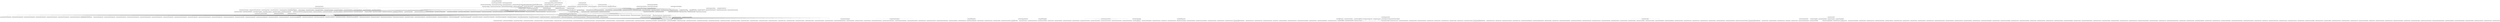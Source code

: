 digraph classDiagram{
graph [splines=ortho, rankdir=BT]

"org.opengrok.indexer.history.CVSHistoryParser"[shape = box];
"org.opengrok.indexer.logger.PackageBasedLoggerFactoryBridge"[shape = box];
"org.opengrok.indexer.web.QueryParameters"[shape = box];
"org.opengrok.indexer.analysis.NonSymbolMatchedListener"[shape = box];
"org.opengrok.indexer.util.CloseableReentrantReadWriteLock"[shape = box];
"org.opengrok.indexer.configuration.StatsdConfig"[shape = box];
"org.opengrok.indexer.util.RegexUtils"[shape = box];
"org.opengrok.indexer.logger.formatter.LogFormatter"[shape = box];
"org.opengrok.indexer.analysis.ruby.RubyLexer"[shape = box];
"org.opengrok.indexer.analysis.JFlexSymbolMatcher"[shape = box];
"org.opengrok.indexer.analysis.tcl.Consts"[shape = box];
"org.opengrok.indexer.history.ClearCaseRepository"[shape = box];
"org.opengrok.indexer.history.SubversionHistoryParser"[shape = box];
"org.opengrok.indexer.analysis.json.JsonAnalyzer"[shape = box];
"org.opengrok.indexer.analysis.python.PythonUtils"[shape = box];
"org.opengrok.indexer.configuration.ThreadpoolSearcherFactory"[shape = box];
"org.opengrok.indexer.analysis.archive.ZipAnalyzer"[shape = box];
"org.opengrok.indexer.search.TermEscaperBase"[shape = box];
"org.opengrok.indexer.web.messages.JSONable"[shape = box];
"org.opengrok.indexer.analysis.haskell.HaskellAnalyzer"[shape = box];
"org.opengrok.indexer.analysis.ruby.RubyAnalyzer"[shape = box];
"org.opengrok.indexer.analysis.document.MandocAnalyzerFactory"[shape = box];
"org.opengrok.indexer.analysis.Resettable"[shape = box];
"org.opengrok.indexer.index.Indexer"[shape = box];
"org.opengrok.indexer.configuration.Filter"[shape = box];
"org.opengrok.indexer.history.RazorRepository"[shape = box];
"org.opengrok.indexer.history.BitKeeperRepository"[shape = box];
"org.opengrok.indexer.analysis.AbstractAnalyzer"[shape = box];
"org.opengrok.indexer.analysis.archive.TarAnalyzerFactory"[shape = box];
"org.opengrok.indexer.configuration.Groups"[shape = box];
"org.opengrok.indexer.history.SSCMRepository"[shape = box];
"org.opengrok.indexer.history.HistoryGuru"[shape = box];
"org.opengrok.indexer.configuration.LuceneLockName"[shape = box];
"org.opengrok.indexer.analysis.LinkageMatchedEvent"[shape = box];
"org.opengrok.indexer.history.Repository"[shape = box];
"org.opengrok.indexer.analysis.r.RAnalyzerFactory"[shape = box];
"org.opengrok.indexer.util.PathUtils"[shape = box];
"org.opengrok.indexer.analysis.kotlin.Consts"[shape = box];
"org.opengrok.indexer.history.SubversionAnnotationParser"[shape = box];
"org.opengrok.indexer.util.TandemPath"[shape = box];
"org.opengrok.indexer.analysis.document.DocumentMatcher"[shape = box];
"org.opengrok.indexer.analysis.powershell.PoshUtils"[shape = box];
"org.opengrok.indexer.analysis.fortran.FortranAnalyzerFactory"[shape = box];
"org.opengrok.indexer.analysis.python.PythonAnalyzer"[shape = box];
"org.opengrok.indexer.history.RepositoryInfo"[shape = box];
"org.opengrok.indexer.analysis.hcl.HCLAnalyzer"[shape = box];
"org.opengrok.indexer.web.EftarFile"[shape = box];
"org.opengrok.indexer.analysis.clojure.ClojureAnalyzerFactory"[shape = box];
"org.opengrok.indexer.search.DirectoryEntry"[shape = box];
"org.opengrok.indexer.analysis.fortran.FortranUtils"[shape = box];
"org.opengrok.indexer.analysis.TextMatchedEvent"[shape = box];
"org.opengrok.indexer.analysis.erlang.ErlangAnalyzer"[shape = box];
"org.opengrok.indexer.history.BoundaryChangesets"[shape = box];
"org.opengrok.indexer.util.IOUtils"[shape = box];
"org.opengrok.indexer.analysis.sql.JointSQLLexer"[shape = box];
"org.opengrok.indexer.analysis.JFlexXref"[shape = box];
"org.opengrok.indexer.util.FileExtraZipper"[shape = box];
"org.opengrok.indexer.history.RepositoriesHelp"[shape = box];
"org.opengrok.indexer.analysis.archive.TarAnalyzer"[shape = box];
"org.opengrok.indexer.analysis.terraform.TerraformLexer"[shape = box];
"org.opengrok.indexer.logger.LoggerUtil"[shape = box];
"org.opengrok.indexer.search.context.PhraseMatcher"[shape = box];
"org.opengrok.indexer.analysis.c.CAnalyzerFactory"[shape = box];
"org.opengrok.indexer.history.AccuRevHistoryParser"[shape = box];
"org.opengrok.indexer.analysis.scala.ScalaAnalyzerFactory"[shape = box];
"org.opengrok.indexer.configuration.Group"[shape = box];
"org.opengrok.indexer.search.context.ContextArgs"[shape = box];
"org.opengrok.indexer.util.ForbiddenSymlinkException"[shape = box];
"org.opengrok.indexer.analysis.archive.GZIPAnalyzerFactory"[shape = box];
"org.opengrok.indexer.analysis.erlang.Consts"[shape = box];
"org.opengrok.indexer.configuration.IgnoredFiles"[shape = box];
"org.opengrok.indexer.analysis.sql.PLSQLAnalyzer"[shape = box];
"org.opengrok.indexer.authorization.AuthorizationStack"[shape = box];
"org.opengrok.indexer.authorization.AuthorizationFramework"[shape = box];
"org.opengrok.indexer.web.Util"[shape = box];
"org.opengrok.indexer.analysis.sql.JointSQLSymbolTokenizer"[shape = box];
"org.opengrok.indexer.analysis.eiffel.EiffelAnalyzerFactory"[shape = box];
"org.opengrok.indexer.analysis.plain.PlainAnalyzerFactory"[shape = box];
"org.opengrok.indexer.analysis.r.RAnalyzer"[shape = box];
"org.opengrok.indexer.search.context.LineMatcher"[shape = box];
"org.opengrok.indexer.analysis.NumLinesLOC"[shape = box];
"org.opengrok.indexer.analysis.archive.ZipAnalyzerFactory"[shape = box];
"org.opengrok.indexer.analysis.JFlexJointLexer"[shape = box];
"org.opengrok.indexer.analysis.ScanningSymbolMatcher"[shape = box];
"org.opengrok.indexer.search.context.PrefixMatcher"[shape = box];
"org.opengrok.indexer.analysis.ScopeChangedEvent"[shape = box];
"org.opengrok.indexer.index.IndexerException"[shape = box];
"org.opengrok.indexer.analysis.rust.RustAnalyzerFactory"[shape = box];
"org.opengrok.indexer.analysis.verilog.VerilogAnalyzerFactory"[shape = box];
"org.opengrok.indexer.search.context.StrictLineBreakIterator"[shape = box];
"org.opengrok.indexer.history.History"[shape = box];
"org.opengrok.indexer.history.Annotation"[shape = box];
"org.opengrok.indexer.analysis.scala.ScalaUtils"[shape = box];
"org.opengrok.indexer.history.BazaarTagParser"[shape = box];
"org.opengrok.indexer.authorization.AuthorizationEntity"[shape = box];
"org.opengrok.indexer.analysis.JFlexTokenizer"[shape = box];
"org.opengrok.indexer.authorization.AuthControlFlag"[shape = box];
"org.opengrok.indexer.index.IndexerUtil"[shape = box];
"org.opengrok.indexer.history.SSCMHistoryParser"[shape = box];
"org.opengrok.indexer.analysis.scala.Consts"[shape = box];
"org.opengrok.indexer.analysis.WriteXrefArgs"[shape = box];
"org.opengrok.indexer.configuration.Configuration"[shape = box];
"org.opengrok.indexer.analysis.plain.AbstractSourceCodeAnalyzer"[shape = box];
"org.opengrok.indexer.configuration.CommandTimeoutType"[shape = box];
"org.opengrok.indexer.analysis.clojure.Consts"[shape = box];
"org.opengrok.indexer.analysis.asm.Consts"[shape = box];
"org.opengrok.indexer.history.HistoryClassLoader"[shape = box];
"org.opengrok.indexer.analysis.uue.UuencodeAnalyzerFactory"[shape = box];
"org.opengrok.indexer.Metrics"[shape = box];
"org.opengrok.indexer.util.TandemFilename"[shape = box];
"org.opengrok.indexer.util.RainbowColorGenerator"[shape = box];
"org.opengrok.indexer.history.HistoryEntry"[shape = box];
"org.opengrok.indexer.analysis.vb.VBAnalyzerFactory"[shape = box];
"org.opengrok.indexer.analysis.document.MandocException"[shape = box];
"org.opengrok.indexer.framework.PluginClassLoader"[shape = box];
"org.opengrok.indexer.index.PendingFileCompleter"[shape = box];
"org.opengrok.indexer.analysis.ada.Consts"[shape = box];
"org.opengrok.indexer.analysis.FileAnalyzerFactory"[shape = box];
"org.opengrok.indexer.analysis.sql.PLSQLAnalyzerFactory"[shape = box];
"org.opengrok.indexer.analysis.PathlikeMatchedEvent"[shape = box];
"org.opengrok.indexer.util.LazilyInstantiate"[shape = box];
"org.opengrok.indexer.analysis.typescript.Consts"[shape = box];
"org.opengrok.indexer.authorization.AuthorizationPlugin"[shape = box];
"org.opengrok.indexer.util.BufferSink"[shape = box];
"org.opengrok.indexer.analysis.document.MandocAnalyzer"[shape = box];
"org.opengrok.indexer.analysis.fortran.FortranAnalyzer"[shape = box];
"org.opengrok.indexer.history.RepositoryFactory"[shape = box];
"org.opengrok.indexer.analysis.golang.GolangAnalyzer"[shape = box];
"org.opengrok.indexer.analysis.FileAnalyzer"[shape = box];
"org.opengrok.indexer.search.SettingsHelper"[shape = box];
"org.opengrok.indexer.index.NumLinesLOCAggregator"[shape = box];
"org.opengrok.indexer.configuration.IgnoredNames"[shape = box];
"org.opengrok.indexer.web.messages.MessagesUtils"[shape = box];
"org.opengrok.indexer.analysis.swift.Consts"[shape = box];
"org.opengrok.indexer.history.DirectoryHistoryReader"[shape = box];
"org.opengrok.indexer.index.IndexAnalysisSettings"[shape = box];
"org.opengrok.indexer.analysis.sql.SQLUtils"[shape = box];
"org.opengrok.indexer.history.RCSHistoryParser"[shape = box];
"org.opengrok.indexer.util.ColorUtil"[shape = box];
"org.opengrok.indexer.configuration.SuggesterConfig"[shape = box];
"org.opengrok.indexer.analysis.Definitions"[shape = box];
"org.opengrok.indexer.analysis.java.JavaAnalyzerFactory"[shape = box];
"org.opengrok.indexer.analysis.verilog.VerilogLexer"[shape = box];
"org.opengrok.indexer.analysis.typescript.TypeScriptAnalyzer"[shape = box];
"org.opengrok.indexer.util.Progress"[shape = box];
"org.opengrok.indexer.index.IndexDatabase"[shape = box];
"org.opengrok.indexer.analysis.pascal.PascalAnalyzer"[shape = box];
"org.opengrok.indexer.analysis.sh.Consts"[shape = box];
"org.opengrok.indexer.configuration.Nameable"[shape = box];
"org.opengrok.indexer.web.Suggestion"[shape = box];
"org.opengrok.indexer.util.Version"[shape = box];
"org.opengrok.indexer.analysis.sql.PLSQLConsts"[shape = box];
"org.opengrok.indexer.analysis.perl.PerlAnalyzerFactory"[shape = box];
"org.opengrok.indexer.history.SCCSHistoryParser"[shape = box];
"org.opengrok.indexer.logger.formatter.FileLogFormatter"[shape = box];
"org.opengrok.indexer.analysis.lua.LuaAnalyzerFactory"[shape = box];
"org.opengrok.indexer.analysis.haskell.HaskellAnalyzerFactory"[shape = box];
"org.opengrok.indexer.history.AccuRevRepository"[shape = box];
"org.opengrok.indexer.analysis.PendingTokenOffsetsComparator"[shape = box];
"org.opengrok.indexer.analysis.scala.ScalaAnalyzer"[shape = box];
"org.opengrok.indexer.history.RepoRepository"[shape = box];
"org.opengrok.indexer.analysis.ada.AdaAnalyzer"[shape = box];
"org.opengrok.indexer.analysis.verilog.Consts"[shape = box];
"org.opengrok.indexer.search.Hit"[shape = box];
"org.opengrok.indexer.analysis.javascript.JavaScriptAnalyzerFactory"[shape = box];
"org.opengrok.indexer.analysis.SourceCodeSeenEvent"[shape = box];
"org.opengrok.indexer.analysis.rust.Consts"[shape = box];
"org.opengrok.indexer.analysis.asm.AsmAnalyzer"[shape = box];
"org.opengrok.indexer.analysis.plain.DefinitionsTokenStream"[shape = box];
"org.opengrok.indexer.index.IndexAnalysisSettingsUpgrader"[shape = box];
"org.opengrok.indexer.util.LineBreaker"[shape = box];
"org.opengrok.indexer.util.UriUtils"[shape = box];
"org.opengrok.indexer.configuration.CanonicalRootValidator"[shape = box];
"org.opengrok.indexer.index.IndexerParallelizer"[shape = box];
"org.opengrok.indexer.history.BazaarHistoryParser"[shape = box];
"org.opengrok.indexer.analysis.AccumulatedNumLinesLOC"[shape = box];
"org.opengrok.indexer.history.SubversionRepository"[shape = box];
"org.opengrok.indexer.analysis.AnalyzerGuruHelp"[shape = box];
"org.opengrok.indexer.analysis.javascript.Consts"[shape = box];
"org.opengrok.indexer.index.PendingSymlinkage"[shape = box];
"org.opengrok.indexer.analysis.typescript.TypeScriptLexer"[shape = box];
"org.opengrok.indexer.analysis.executables.JavaClassAnalyzerFactory"[shape = box];
"org.opengrok.indexer.search.context.HistoryContext"[shape = box];
"org.opengrok.indexer.analysis.haskell.Consts"[shape = box];
"org.opengrok.indexer.analysis.csharp.CSharpAnalyzer"[shape = box];
"org.opengrok.indexer.search.Summarizer"[shape = box];
"org.opengrok.indexer.index.IndexCheck"[shape = box];
"org.opengrok.indexer.history.GitTagEntry"[shape = box];
"org.opengrok.indexer.history.AccuRevAnnotationParser"[shape = box];
"org.opengrok.indexer.index.PendingFileRenaming"[shape = box];
"org.opengrok.indexer.analysis.IteratorReader"[shape = box];
"org.opengrok.indexer.analysis.powershell.PowershellAnalyzer"[shape = box];
"org.opengrok.indexer.analysis.lua.LuaUtils"[shape = box];
"org.opengrok.indexer.analysis.c.Consts"[shape = box];
"org.opengrok.indexer.analysis.perl.Consts"[shape = box];
"org.opengrok.indexer.analysis.sql.SQLAnalyzer"[shape = box];
"org.opengrok.indexer.analysis.csharp.CSharpAnalyzerFactory"[shape = box];
"org.opengrok.indexer.analysis.php.PhpAnalyzer"[shape = box];
"org.opengrok.indexer.analysis.archive.BZip2AnalyzerFactory"[shape = box];
"org.opengrok.indexer.web.HtmlConsts"[shape = box];
"org.opengrok.indexer.analysis.hcl.HCLLexer"[shape = box];
"org.opengrok.indexer.configuration.PatternUtil"[shape = box];
"org.opengrok.indexer.analysis.OGKTextVecField"[shape = box];
"org.opengrok.indexer.web.SearchHelper"[shape = box];
"org.opengrok.indexer.configuration.IncludeFiles"[shape = box];
"org.opengrok.indexer.web.api.constraints.PositiveDurationValidator"[shape = box];
"org.opengrok.indexer.index.IndexAnalysisSettings3"[shape = box];
"org.opengrok.indexer.analysis.json.JsonAnalyzerFactory"[shape = box];
"org.opengrok.indexer.search.context.WildCardMatcher"[shape = box];
"org.opengrok.indexer.analysis.archive.BZip2Analyzer"[shape = box];
"org.opengrok.indexer.util.Executor"[shape = box];
"org.opengrok.indexer.history.BazaarTagEntry"[shape = box];
"org.opengrok.indexer.search.context.PhraseHighlightComparator"[shape = box];
"org.opengrok.indexer.analysis.uue.UuencodeAnalyzer"[shape = box];
"org.opengrok.indexer.history.BitKeeperHistoryParser"[shape = box];
"org.opengrok.indexer.util.CtagsUtil"[shape = box];
"org.opengrok.indexer.history.RepositoryLookupCached"[shape = box];
"org.opengrok.indexer.util.ReaderWrapper"[shape = box];
"org.opengrok.indexer.analysis.swift.SwiftAnalyzerFactory"[shape = box];
"org.opengrok.indexer.analysis.AnalyzerGuru"[shape = box];
"org.opengrok.indexer.analysis.eiffel.EiffelAnalyzer"[shape = box];
"org.opengrok.indexer.analysis.lua.Consts"[shape = box];
"org.opengrok.indexer.analysis.lua.LuaAnalyzer"[shape = box];
"org.opengrok.indexer.configuration.WatchDogService"[shape = box];
"org.opengrok.indexer.Info"[shape = box];
"org.opengrok.indexer.util.Statistics"[shape = box];
"org.opengrok.indexer.index.DefaultIndexChangedListener"[shape = box];
"org.opengrok.indexer.analysis.python.PythonAnalyzerFactory"[shape = box];
"org.opengrok.indexer.util.BlockingObjectPool"[shape = box];
"org.opengrok.indexer.util.NumberUtil"[shape = box];
"org.opengrok.indexer.web.messages.Message"[shape = box];
"org.opengrok.indexer.analysis.clojure.ClojureAnalyzer"[shape = box];
"org.opengrok.indexer.web.Prefix"[shape = box];
"org.opengrok.indexer.analysis.hcl.HCLAnalyzerFactory"[shape = box];
"org.opengrok.indexer.util.ObjectPool"[shape = box];
"org.opengrok.indexer.analysis.executables.JFieldBuilder"[shape = box];
"org.opengrok.indexer.util.SplitterUtil"[shape = box];
"org.opengrok.indexer.history.MercurialTagEntry"[shape = box];
"org.opengrok.indexer.analysis.executables.JarAnalyzerFactory"[shape = box];
"org.opengrok.indexer.analysis.Scopes"[shape = box];
"org.opengrok.indexer.framework.PluginFramework"[shape = box];
"org.opengrok.indexer.configuration.RuntimeEnvironment"[shape = box];
"org.opengrok.indexer.analysis.lisp.Consts"[shape = box];
"org.opengrok.indexer.index.NumLinesLOCAccessor"[shape = box];
"org.opengrok.indexer.index.IndexChangedListener"[shape = box];
"org.opengrok.indexer.web.PathDescription"[shape = box];
"org.opengrok.indexer.history.BitKeeperTagParser"[shape = box];
"org.opengrok.indexer.analysis.TextAnalyzer"[shape = box];
"org.opengrok.indexer.analysis.rust.RustUtils"[shape = box];
"org.opengrok.indexer.util.NullWriter"[shape = box];
"org.opengrok.indexer.analysis.terraform.TerraformAnalyzer"[shape = box];
"org.opengrok.indexer.history.RCSget"[shape = box];
"org.opengrok.indexer.analysis.eiffel.Consts"[shape = box];
"org.opengrok.indexer.analysis.hcl.Consts"[shape = box];
"org.opengrok.indexer.configuration.SuperIndexSearcher"[shape = box];
"org.opengrok.indexer.analysis.JFlexStackingLexer"[shape = box];
"org.opengrok.indexer.index.IndexedSymlink"[shape = box];
"org.opengrok.indexer.index.NumLinesLOCUtil"[shape = box];
"org.opengrok.indexer.analysis.php.PhpAnalyzerFactory"[shape = box];
"org.opengrok.indexer.history.TagEntry"[shape = box];
"org.opengrok.indexer.analysis.JFlexXrefUtils"[shape = box];
"org.opengrok.indexer.authorization.IAuthorizationPlugin"[shape = box];
"org.opengrok.indexer.analysis.perl.PerlLexer"[shape = box];
"org.opengrok.indexer.util.ObjectValidator"[shape = box];
"org.opengrok.indexer.analysis.php.Consts"[shape = box];
"org.opengrok.indexer.analysis.DisjointSpanChangedEvent"[shape = box];
"org.opengrok.indexer.history.SCCSRepositoryAuthorParser"[shape = box];
"org.opengrok.indexer.analysis.golang.GolangAnalyzerFactory"[shape = box];
"org.opengrok.indexer.analysis.eiffel.EiffelLexer"[shape = box];
"org.opengrok.indexer.history.ClearCaseAnnotationParser"[shape = box];
"org.opengrok.indexer.analysis.javascript.JavaScriptAnalyzer"[shape = box];
"org.opengrok.indexer.analysis.lisp.LispAnalyzerFactory"[shape = box];
"org.opengrok.indexer.analysis.LangMap"[shape = box];
"org.opengrok.indexer.analysis.terraform.TerraformAnalyzerFactory"[shape = box];
"org.opengrok.indexer.analysis.data.IgnorantAnalyzerFactory"[shape = box];
"org.opengrok.indexer.analysis.XrefStyle"[shape = box];
"org.opengrok.indexer.history.BitKeeperAnnotationParser"[shape = box];
"org.opengrok.indexer.search.context.TokenSetMatcher"[shape = box];
"org.opengrok.indexer.analysis.verilog.VerilogAnalyzer"[shape = box];
"org.opengrok.indexer.logger.formatter.SimpleConsoleFormatter"[shape = box];
"org.opengrok.indexer.analysis.SymbolMatchedListener"[shape = box];
"org.opengrok.indexer.search.QueryBuilder"[shape = box];
"org.opengrok.indexer.search.context.PhraseHighlight"[shape = box];
"org.opengrok.indexer.analysis.swift.SwiftAnalyzer"[shape = box];
"org.opengrok.indexer.analysis.ruby.Consts"[shape = box];
"org.opengrok.indexer.analysis.javascript.JavaScriptLexer"[shape = box];
"org.opengrok.indexer.analysis.vb.VBAnalyzer"[shape = box];
"org.opengrok.indexer.analysis.JFlexLexer"[shape = box];
"org.opengrok.indexer.history.RepositoryWithPerPartesHistory"[shape = box];
"org.opengrok.indexer.analysis.executables.ELFAnalyzer"[shape = box];
"org.opengrok.indexer.analysis.CtagsReader"[shape = box];
"org.opengrok.indexer.analysis.SymbolMatchedEvent"[shape = box];
"org.opengrok.indexer.web.ApiUtils"[shape = box];
"org.opengrok.indexer.analysis.sql.JointSQLXref"[shape = box];
"org.opengrok.indexer.history.HistoryReader"[shape = box];
"org.opengrok.indexer.util.SourceSplitter"[shape = box];
"org.opengrok.indexer.history.PerforceAnnotationParser"[shape = box];
"org.opengrok.indexer.util.OptionParser"[shape = box];
"org.opengrok.indexer.analysis.EmphasisHint"[shape = box];
"org.opengrok.indexer.analysis.CtagsValidator"[shape = box];
"org.opengrok.indexer.analysis.Ctags"[shape = box];
"org.opengrok.indexer.analysis.sql.Consts"[shape = box];
"org.opengrok.indexer.history.RazorHistoryParser"[shape = box];
"org.opengrok.indexer.util.ObjectFactory"[shape = box];
"org.opengrok.indexer.analysis.SymbolMatchedPublisher"[shape = box];
"org.opengrok.indexer.analysis.data.ImageAnalyzerFactory"[shape = box];
"org.opengrok.indexer.analysis.tcl.TclAnalyzer"[shape = box];
"org.opengrok.indexer.analysis.pascal.PascalUtils"[shape = box];
"org.opengrok.indexer.history.BazaarRepository"[shape = box];
"org.opengrok.indexer.util.HeadHandler"[shape = box];
"org.opengrok.indexer.logger.LoggerFactory"[shape = box];
"org.opengrok.indexer.analysis.perl.PerlAnalyzer"[shape = box];
"org.opengrok.indexer.analysis.lisp.LispAnalyzer"[shape = box];
"org.opengrok.indexer.analysis.ExpandTabsReader"[shape = box];
"org.opengrok.indexer.analysis.LinkageType"[shape = box];
"org.opengrok.indexer.analysis.JFlexNonXref"[shape = box];
"org.opengrok.indexer.history.MonotoneAnnotationParser"[shape = box];
"org.opengrok.indexer.search.SearchEngine"[shape = box];
"org.opengrok.indexer.analysis.plain.XMLAnalyzerFactory"[shape = box];
"org.opengrok.indexer.analysis.JFlexStateStacker"[shape = box];
"org.opengrok.indexer.web.Laundromat"[shape = box];
"org.opengrok.indexer.index.IndexAnalysisSettingsAccessor"[shape = box];
"org.opengrok.indexer.analysis.powershell.PowershellAnalyzerFactory"[shape = box];
"org.opengrok.indexer.analysis.csharp.Consts"[shape = box];
"org.opengrok.indexer.analysis.PendingToken"[shape = box];
"org.opengrok.indexer.analysis.r.RLexer"[shape = box];
"org.opengrok.indexer.analysis.PathTokenizer"[shape = box];
"org.opengrok.indexer.analysis.python.Consts"[shape = box];
"org.opengrok.indexer.analysis.fortran.Consts"[shape = box];
"org.opengrok.indexer.analysis.c.CAnalyzer"[shape = box];
"org.opengrok.indexer.authorization.AuthorizationException"[shape = box];
"org.opengrok.indexer.analysis.c.CxxAnalyzer"[shape = box];
"org.opengrok.indexer.analysis.sql.SQLAnalyzerFactory"[shape = box];
"org.opengrok.indexer.analysis.typescript.TypeScriptAnalyzerFactory"[shape = box];
"org.opengrok.indexer.analysis.HistoryAnalyzer"[shape = box];
"org.opengrok.indexer.history.GitRepository"[shape = box];
"org.opengrok.indexer.logger.LoggerFactoryBridge"[shape = box];
"org.opengrok.indexer.analysis.r.Consts"[shape = box];
"org.opengrok.indexer.analysis.pascal.PascalAnalyzerFactory"[shape = box];
"org.opengrok.indexer.history.RCSAnnotationParser"[shape = box];
"org.opengrok.indexer.configuration.ConfigurationValueConsumer"[shape = box];
"org.opengrok.indexer.history.MonotoneRepository"[shape = box];
"org.opengrok.indexer.configuration.Project"[shape = box];
"org.opengrok.indexer.util.HostUtil"[shape = box];
"org.opengrok.indexer.analysis.executables.JavaClassAnalyzer"[shape = box];
"org.opengrok.indexer.analysis.ZeroReader"[shape = box];
"org.opengrok.indexer.analysis.haskell.HaskellUtils"[shape = box];
"org.opengrok.indexer.util.StringUtils"[shape = box];
"org.opengrok.indexer.analysis.kotlin.KotlinAnalyzerFactory"[shape = box];
"org.opengrok.indexer.history.MercurialHistoryParser"[shape = box];
"org.opengrok.indexer.analysis.java.Consts"[shape = box];
"org.opengrok.indexer.analysis.LangTreeMap"[shape = box];
"org.opengrok.indexer.util.ResourceLock"[shape = box];
"org.opengrok.indexer.history.BazaarAnnotationParser"[shape = box];
"org.opengrok.indexer.analysis.Xrefer"[shape = box];
"org.opengrok.indexer.analysis.sh.ShAnalyzerFactory"[shape = box];
"org.opengrok.indexer.history.RCSRepository"[shape = box];
"org.opengrok.indexer.util.WhitelistObjectInputFilter"[shape = box];
"org.opengrok.indexer.configuration.ConfigurationClassLoader"[shape = box];
"org.opengrok.indexer.analysis.document.MandocRunner"[shape = box];
"org.opengrok.indexer.analysis.executables.JarAnalyzer"[shape = box];
"org.opengrok.indexer.history.CVSAnnotationParser"[shape = box];
"org.opengrok.indexer.history.SCCSget"[shape = box];
"org.opengrok.indexer.util.AbstractObjectPool"[shape = box];
"org.opengrok.indexer.history.CVSRepository"[shape = box];
"org.opengrok.indexer.web.EftarFileReader"[shape = box];
"org.opengrok.indexer.analysis.CompatibleAnalyser"[shape = box];
"org.opengrok.indexer.history.SCCSRepository"[shape = box];
"org.opengrok.indexer.configuration.IgnoredDirs"[shape = box];
"org.opengrok.indexer.history.MonotoneHistoryParser"[shape = box];
"org.opengrok.indexer.history.ClearCaseHistoryParser"[shape = box];
"org.opengrok.indexer.analysis.asm.AsmAnalyzerFactory"[shape = box];
"org.opengrok.indexer.history.RepositoryLookup"[shape = box];
"org.opengrok.indexer.analysis.executables.ELFAnalyzerFactory"[shape = box];
"org.opengrok.indexer.util.Color"[shape = box];
"org.opengrok.indexer.analysis.tcl.TclAnalyzerFactory"[shape = box];
"org.opengrok.indexer.search.context.OGKUnifiedHighlighter"[shape = box];
"org.opengrok.indexer.search.context.QueryMatchers"[shape = box];
"org.opengrok.indexer.analysis.StreamSource"[shape = box];
"org.opengrok.indexer.analysis.plain.PlainAnalyzer"[shape = box];
"org.opengrok.indexer.analysis.terraform.Consts"[shape = box];
"org.opengrok.indexer.search.Results"[shape = box];
"org.opengrok.indexer.search.context.LineHighlight"[shape = box];
"org.opengrok.indexer.search.context.RegexpMatcher"[shape = box];
"org.opengrok.indexer.analysis.NullableNumLinesLOC"[shape = box];
"org.opengrok.indexer.analysis.pascal.Consts"[shape = box];
"org.opengrok.indexer.history.PerforceRepository"[shape = box];
"org.opengrok.indexer.analysis.ada.AdaAnalyzerFactory"[shape = box];
"org.opengrok.indexer.history.MercurialTagParser"[shape = box];
"org.opengrok.indexer.search.context.Context"[shape = box];
"org.opengrok.indexer.util.DTOElement"[shape = box];
"org.opengrok.indexer.history.MercurialRepository"[shape = box];
"org.opengrok.indexer.analysis.powershell.Consts"[shape = box];
"org.opengrok.indexer.history.RepositoryLookupUncached"[shape = box];
"org.opengrok.indexer.analysis.golang.Consts"[shape = box];
"org.opengrok.indexer.util.BoundedBlockingObjectPool"[shape = box];
"org.opengrok.indexer.analysis.vb.Consts"[shape = box];
"org.opengrok.indexer.search.DirectoryExtraReader"[shape = box];
"org.opengrok.indexer.analysis.plain.XMLAnalyzer"[shape = box];
"org.opengrok.indexer.web.SortOrder"[shape = box];
"org.opengrok.indexer.logger.formatter.SimpleFileLogFormatter"[shape = box];
"org.opengrok.indexer.analysis.ada.AdaLexer"[shape = box];
"org.opengrok.indexer.history.MercurialAnnotationParser"[shape = box];
"org.opengrok.indexer.util.Getopt"[shape = box];
"org.opengrok.indexer.logger.formatter.ConsoleFormatter"[shape = box];
"org.opengrok.indexer.search.context.ContextFormatter"[shape = box];
"org.opengrok.indexer.analysis.rust.RustAnalyzer"[shape = box];
"org.opengrok.indexer.analysis.document.TroffAnalyzerFactory"[shape = box];
"org.opengrok.indexer.analysis.erlang.ErlangAnalyzerFactory"[shape = box];
"org.opengrok.indexer.history.FileHistoryCache"[shape = box];
"org.opengrok.indexer.analysis.java.JavaAnalyzer"[shape = box];
"org.opengrok.indexer.analysis.AnalyzerFactory"[shape = box];
"org.opengrok.indexer.history.BitKeeperTagEntry"[shape = box];
"org.opengrok.indexer.history.SCCSRepositoryAnnotationParser"[shape = box];
"org.opengrok.indexer.history.PerforceHistoryParser"[shape = box];
"org.opengrok.indexer.history.HistoryException"[shape = box];
"org.opengrok.indexer.analysis.json.Consts"[shape = box];
"org.opengrok.indexer.search.context.FormattedLines"[shape = box];
"org.opengrok.indexer.history.MercurialHistoryParserRevisionsOnly"[shape = box];
"org.opengrok.indexer.util.ClassUtil"[shape = box];
"org.opengrok.indexer.analysis.kotlin.KotlinAnalyzer"[shape = box];
"org.opengrok.indexer.configuration.ConfigMerge"[shape = box];
"org.opengrok.indexer.configuration.PathAccepter"[shape = box];
"org.opengrok.indexer.analysis.document.TroffAnalyzer"[shape = box];
"org.opengrok.indexer.analysis.archive.GZIPAnalyzer"[shape = box];
"org.opengrok.indexer.web.api.constraints.PositiveDuration"[shape = box];
"org.opengrok.indexer.analysis.ruby.RubyAnalyzerFactory"[shape = box];
"org.opengrok.indexer.configuration.ConfigurationChangedListener"[shape = box];
"org.opengrok.indexer.index.PendingFileDeletion"[shape = box];
"org.opengrok.indexer.configuration.ConfigurationHelp"[shape = box];
"org.opengrok.indexer.history.HistoryCache"[shape = box];
"org.opengrok.indexer.analysis.c.CxxAnalyzerFactory"[shape = box];
"org.opengrok.indexer.search.context.PassageConverter"[shape = box];
"org.opengrok.indexer.analysis.OGKTextField"[shape = box];
"org.opengrok.indexer.analysis.archive.ZipMatcherBase"[shape = box];
"org.opengrok.indexer.analysis.sh.ShAnalyzer"[shape = box];
"org.opengrok.indexer.analysis.ScopeAction"[shape = box];
"org.opengrok.indexer.search.CustomQueryParser"[shape = box];
"org.opengrok.indexer.analysis.c.CxxConsts"[shape = box];
"org.opengrok.indexer.web.messages.MessagesContainer"[shape = box];
"org.opengrok.indexer.search.Summary"[shape = box];
"org.opengrok.indexer.configuration.IndexTimestamp"[shape = box];
"org.opengrok.indexer.analysis.ruby.RubyLexer" -> "org.opengrok.indexer.analysis.JFlexSymbolMatcher"[arrowhead = onormal];
"org.opengrok.indexer.analysis.JFlexSymbolMatcher" -> "org.opengrok.indexer.analysis.JFlexStateStacker"[arrowhead = onormal];
"org.opengrok.indexer.history.ClearCaseRepository" -> "org.opengrok.indexer.history.Repository"[arrowhead = onormal];
"org.opengrok.indexer.analysis.json.JsonAnalyzer" -> "org.opengrok.indexer.analysis.plain.AbstractSourceCodeAnalyzer"[arrowhead = onormal];
"org.opengrok.indexer.analysis.archive.ZipAnalyzer" -> "org.opengrok.indexer.analysis.FileAnalyzer"[arrowhead = onormal];
"org.opengrok.indexer.analysis.haskell.HaskellAnalyzer" -> "org.opengrok.indexer.analysis.plain.AbstractSourceCodeAnalyzer"[arrowhead = onormal];
"org.opengrok.indexer.analysis.ruby.RubyAnalyzer" -> "org.opengrok.indexer.analysis.plain.AbstractSourceCodeAnalyzer"[arrowhead = onormal];
"org.opengrok.indexer.analysis.document.MandocAnalyzerFactory" -> "org.opengrok.indexer.analysis.FileAnalyzerFactory"[arrowhead = onormal];
"org.opengrok.indexer.history.RazorRepository" -> "org.opengrok.indexer.history.Repository"[arrowhead = onormal];
"org.opengrok.indexer.history.BitKeeperRepository" -> "org.opengrok.indexer.history.Repository"[arrowhead = onormal];
"org.opengrok.indexer.analysis.archive.TarAnalyzerFactory" -> "org.opengrok.indexer.analysis.FileAnalyzerFactory"[arrowhead = onormal];
"org.opengrok.indexer.history.SSCMRepository" -> "org.opengrok.indexer.history.Repository"[arrowhead = onormal];
"org.opengrok.indexer.history.Repository" -> "org.opengrok.indexer.history.RepositoryInfo"[arrowhead = onormal];
"org.opengrok.indexer.analysis.r.RAnalyzerFactory" -> "org.opengrok.indexer.analysis.FileAnalyzerFactory"[arrowhead = onormal];
"org.opengrok.indexer.analysis.fortran.FortranAnalyzerFactory" -> "org.opengrok.indexer.analysis.FileAnalyzerFactory"[arrowhead = onormal];
"org.opengrok.indexer.analysis.python.PythonAnalyzer" -> "org.opengrok.indexer.analysis.plain.AbstractSourceCodeAnalyzer"[arrowhead = onormal];
"org.opengrok.indexer.analysis.hcl.HCLAnalyzer" -> "org.opengrok.indexer.analysis.plain.AbstractSourceCodeAnalyzer"[arrowhead = onormal];
"org.opengrok.indexer.analysis.clojure.ClojureAnalyzerFactory" -> "org.opengrok.indexer.analysis.FileAnalyzerFactory"[arrowhead = onormal];
"org.opengrok.indexer.analysis.erlang.ErlangAnalyzer" -> "org.opengrok.indexer.analysis.plain.AbstractSourceCodeAnalyzer"[arrowhead = onormal];
"org.opengrok.indexer.analysis.sql.JointSQLLexer" -> "org.opengrok.indexer.analysis.JFlexSymbolMatcher"[arrowhead = onormal];
"org.opengrok.indexer.analysis.archive.TarAnalyzer" -> "org.opengrok.indexer.analysis.FileAnalyzer"[arrowhead = onormal];
"org.opengrok.indexer.analysis.terraform.TerraformLexer" -> "org.opengrok.indexer.analysis.hcl.HCLLexer"[arrowhead = onormal];
"org.opengrok.indexer.search.context.PhraseMatcher" -> "org.opengrok.indexer.search.context.LineMatcher"[arrowhead = onormal];
"org.opengrok.indexer.analysis.c.CAnalyzerFactory" -> "org.opengrok.indexer.analysis.FileAnalyzerFactory"[arrowhead = onormal];
"org.opengrok.indexer.analysis.scala.ScalaAnalyzerFactory" -> "org.opengrok.indexer.analysis.FileAnalyzerFactory"[arrowhead = onormal];
"org.opengrok.indexer.analysis.archive.GZIPAnalyzerFactory" -> "org.opengrok.indexer.analysis.FileAnalyzerFactory"[arrowhead = onormal];
"org.opengrok.indexer.configuration.IgnoredFiles" -> "org.opengrok.indexer.configuration.Filter"[arrowhead = onormal];
"org.opengrok.indexer.analysis.sql.PLSQLAnalyzer" -> "org.opengrok.indexer.analysis.plain.PlainAnalyzer"[arrowhead = onormal];
"org.opengrok.indexer.authorization.AuthorizationStack" -> "org.opengrok.indexer.authorization.AuthorizationEntity"[arrowhead = onormal];
"org.opengrok.indexer.authorization.AuthorizationFramework" -> "org.opengrok.indexer.framework.PluginFramework"[arrowhead = onormal];
"org.opengrok.indexer.analysis.sql.JointSQLSymbolTokenizer" -> "org.opengrok.indexer.analysis.sql.JointSQLLexer"[arrowhead = onormal];
"org.opengrok.indexer.analysis.eiffel.EiffelAnalyzerFactory" -> "org.opengrok.indexer.analysis.FileAnalyzerFactory"[arrowhead = onormal];
"org.opengrok.indexer.analysis.plain.PlainAnalyzerFactory" -> "org.opengrok.indexer.analysis.FileAnalyzerFactory"[arrowhead = onormal];
"org.opengrok.indexer.analysis.r.RAnalyzer" -> "org.opengrok.indexer.analysis.plain.AbstractSourceCodeAnalyzer"[arrowhead = onormal];
"org.opengrok.indexer.analysis.archive.ZipAnalyzerFactory" -> "org.opengrok.indexer.analysis.FileAnalyzerFactory"[arrowhead = onormal];
"org.opengrok.indexer.search.context.PrefixMatcher" -> "org.opengrok.indexer.search.context.LineMatcher"[arrowhead = onormal];
"org.opengrok.indexer.analysis.rust.RustAnalyzerFactory" -> "org.opengrok.indexer.analysis.FileAnalyzerFactory"[arrowhead = onormal];
"org.opengrok.indexer.analysis.verilog.VerilogAnalyzerFactory" -> "org.opengrok.indexer.analysis.FileAnalyzerFactory"[arrowhead = onormal];
"org.opengrok.indexer.analysis.plain.AbstractSourceCodeAnalyzer" -> "org.opengrok.indexer.analysis.plain.PlainAnalyzer"[arrowhead = onormal];
"org.opengrok.indexer.analysis.uue.UuencodeAnalyzerFactory" -> "org.opengrok.indexer.analysis.FileAnalyzerFactory"[arrowhead = onormal];
"org.opengrok.indexer.analysis.vb.VBAnalyzerFactory" -> "org.opengrok.indexer.analysis.FileAnalyzerFactory"[arrowhead = onormal];
"org.opengrok.indexer.analysis.FileAnalyzerFactory" -> "org.opengrok.indexer.analysis.AnalyzerFactory"[arrowhead = onormal];
"org.opengrok.indexer.analysis.sql.PLSQLAnalyzerFactory" -> "org.opengrok.indexer.analysis.FileAnalyzerFactory"[arrowhead = onormal];
"org.opengrok.indexer.authorization.AuthorizationPlugin" -> "org.opengrok.indexer.authorization.AuthorizationStack"[arrowhead = onormal];
"org.opengrok.indexer.analysis.document.MandocAnalyzer" -> "org.opengrok.indexer.analysis.TextAnalyzer"[arrowhead = onormal];
"org.opengrok.indexer.analysis.fortran.FortranAnalyzer" -> "org.opengrok.indexer.analysis.plain.AbstractSourceCodeAnalyzer"[arrowhead = onormal];
"org.opengrok.indexer.analysis.golang.GolangAnalyzer" -> "org.opengrok.indexer.analysis.plain.AbstractSourceCodeAnalyzer"[arrowhead = onormal];
"org.opengrok.indexer.analysis.FileAnalyzer" -> "org.opengrok.indexer.analysis.AbstractAnalyzer"[arrowhead = onormal];
"org.opengrok.indexer.analysis.java.JavaAnalyzerFactory" -> "org.opengrok.indexer.analysis.FileAnalyzerFactory"[arrowhead = onormal];
"org.opengrok.indexer.analysis.verilog.VerilogLexer" -> "org.opengrok.indexer.analysis.JFlexSymbolMatcher"[arrowhead = onormal];
"org.opengrok.indexer.analysis.typescript.TypeScriptAnalyzer" -> "org.opengrok.indexer.analysis.plain.AbstractSourceCodeAnalyzer"[arrowhead = onormal];
"org.opengrok.indexer.analysis.pascal.PascalAnalyzer" -> "org.opengrok.indexer.analysis.plain.AbstractSourceCodeAnalyzer"[arrowhead = onormal];
"org.opengrok.indexer.analysis.perl.PerlAnalyzerFactory" -> "org.opengrok.indexer.analysis.FileAnalyzerFactory"[arrowhead = onormal];
"org.opengrok.indexer.logger.formatter.FileLogFormatter" -> "org.opengrok.indexer.logger.formatter.LogFormatter"[arrowhead = onormal];
"org.opengrok.indexer.analysis.lua.LuaAnalyzerFactory" -> "org.opengrok.indexer.analysis.FileAnalyzerFactory"[arrowhead = onormal];
"org.opengrok.indexer.analysis.haskell.HaskellAnalyzerFactory" -> "org.opengrok.indexer.analysis.FileAnalyzerFactory"[arrowhead = onormal];
"org.opengrok.indexer.history.AccuRevRepository" -> "org.opengrok.indexer.history.Repository"[arrowhead = onormal];
"org.opengrok.indexer.analysis.scala.ScalaAnalyzer" -> "org.opengrok.indexer.analysis.plain.AbstractSourceCodeAnalyzer"[arrowhead = onormal];
"org.opengrok.indexer.history.RepoRepository" -> "org.opengrok.indexer.history.Repository"[arrowhead = onormal];
"org.opengrok.indexer.analysis.ada.AdaAnalyzer" -> "org.opengrok.indexer.analysis.plain.AbstractSourceCodeAnalyzer"[arrowhead = onormal];
"org.opengrok.indexer.analysis.javascript.JavaScriptAnalyzerFactory" -> "org.opengrok.indexer.analysis.FileAnalyzerFactory"[arrowhead = onormal];
"org.opengrok.indexer.analysis.asm.AsmAnalyzer" -> "org.opengrok.indexer.analysis.plain.AbstractSourceCodeAnalyzer"[arrowhead = onormal];
"org.opengrok.indexer.history.SubversionRepository" -> "org.opengrok.indexer.history.Repository"[arrowhead = onormal];
"org.opengrok.indexer.analysis.typescript.TypeScriptLexer" -> "org.opengrok.indexer.analysis.javascript.JavaScriptLexer"[arrowhead = onormal];
"org.opengrok.indexer.analysis.executables.JavaClassAnalyzerFactory" -> "org.opengrok.indexer.analysis.FileAnalyzerFactory"[arrowhead = onormal];
"org.opengrok.indexer.analysis.csharp.CSharpAnalyzer" -> "org.opengrok.indexer.analysis.plain.AbstractSourceCodeAnalyzer"[arrowhead = onormal];
"org.opengrok.indexer.history.GitTagEntry" -> "org.opengrok.indexer.history.TagEntry"[arrowhead = onormal];
"org.opengrok.indexer.analysis.powershell.PowershellAnalyzer" -> "org.opengrok.indexer.analysis.plain.AbstractSourceCodeAnalyzer"[arrowhead = onormal];
"org.opengrok.indexer.analysis.sql.SQLAnalyzer" -> "org.opengrok.indexer.analysis.plain.PlainAnalyzer"[arrowhead = onormal];
"org.opengrok.indexer.analysis.csharp.CSharpAnalyzerFactory" -> "org.opengrok.indexer.analysis.FileAnalyzerFactory"[arrowhead = onormal];
"org.opengrok.indexer.analysis.php.PhpAnalyzer" -> "org.opengrok.indexer.analysis.plain.AbstractSourceCodeAnalyzer"[arrowhead = onormal];
"org.opengrok.indexer.analysis.archive.BZip2AnalyzerFactory" -> "org.opengrok.indexer.analysis.FileAnalyzerFactory"[arrowhead = onormal];
"org.opengrok.indexer.analysis.hcl.HCLLexer" -> "org.opengrok.indexer.analysis.JFlexSymbolMatcher"[arrowhead = onormal];
"org.opengrok.indexer.analysis.json.JsonAnalyzerFactory" -> "org.opengrok.indexer.analysis.FileAnalyzerFactory"[arrowhead = onormal];
"org.opengrok.indexer.search.context.WildCardMatcher" -> "org.opengrok.indexer.search.context.LineMatcher"[arrowhead = onormal];
"org.opengrok.indexer.analysis.archive.BZip2Analyzer" -> "org.opengrok.indexer.analysis.FileAnalyzer"[arrowhead = onormal];
"org.opengrok.indexer.history.BazaarTagEntry" -> "org.opengrok.indexer.history.TagEntry"[arrowhead = onormal];
"org.opengrok.indexer.analysis.uue.UuencodeAnalyzer" -> "org.opengrok.indexer.analysis.TextAnalyzer"[arrowhead = onormal];
"org.opengrok.indexer.analysis.swift.SwiftAnalyzerFactory" -> "org.opengrok.indexer.analysis.FileAnalyzerFactory"[arrowhead = onormal];
"org.opengrok.indexer.analysis.eiffel.EiffelAnalyzer" -> "org.opengrok.indexer.analysis.plain.AbstractSourceCodeAnalyzer"[arrowhead = onormal];
"org.opengrok.indexer.analysis.lua.LuaAnalyzer" -> "org.opengrok.indexer.analysis.plain.AbstractSourceCodeAnalyzer"[arrowhead = onormal];
"org.opengrok.indexer.analysis.python.PythonAnalyzerFactory" -> "org.opengrok.indexer.analysis.FileAnalyzerFactory"[arrowhead = onormal];
"org.opengrok.indexer.analysis.clojure.ClojureAnalyzer" -> "org.opengrok.indexer.analysis.plain.AbstractSourceCodeAnalyzer"[arrowhead = onormal];
"org.opengrok.indexer.analysis.hcl.HCLAnalyzerFactory" -> "org.opengrok.indexer.analysis.FileAnalyzerFactory"[arrowhead = onormal];
"org.opengrok.indexer.history.MercurialTagEntry" -> "org.opengrok.indexer.history.TagEntry"[arrowhead = onormal];
"org.opengrok.indexer.analysis.executables.JarAnalyzerFactory" -> "org.opengrok.indexer.analysis.FileAnalyzerFactory"[arrowhead = onormal];
"org.opengrok.indexer.analysis.TextAnalyzer" -> "org.opengrok.indexer.analysis.FileAnalyzer"[arrowhead = onormal];
"org.opengrok.indexer.analysis.terraform.TerraformAnalyzer" -> "org.opengrok.indexer.analysis.plain.AbstractSourceCodeAnalyzer"[arrowhead = onormal];
"org.opengrok.indexer.analysis.php.PhpAnalyzerFactory" -> "org.opengrok.indexer.analysis.FileAnalyzerFactory"[arrowhead = onormal];
"org.opengrok.indexer.analysis.perl.PerlLexer" -> "org.opengrok.indexer.analysis.JFlexSymbolMatcher"[arrowhead = onormal];
"org.opengrok.indexer.analysis.golang.GolangAnalyzerFactory" -> "org.opengrok.indexer.analysis.FileAnalyzerFactory"[arrowhead = onormal];
"org.opengrok.indexer.analysis.eiffel.EiffelLexer" -> "org.opengrok.indexer.analysis.JFlexSymbolMatcher"[arrowhead = onormal];
"org.opengrok.indexer.analysis.javascript.JavaScriptAnalyzer" -> "org.opengrok.indexer.analysis.plain.AbstractSourceCodeAnalyzer"[arrowhead = onormal];
"org.opengrok.indexer.analysis.lisp.LispAnalyzerFactory" -> "org.opengrok.indexer.analysis.FileAnalyzerFactory"[arrowhead = onormal];
"org.opengrok.indexer.analysis.terraform.TerraformAnalyzerFactory" -> "org.opengrok.indexer.analysis.FileAnalyzerFactory"[arrowhead = onormal];
"org.opengrok.indexer.analysis.data.IgnorantAnalyzerFactory" -> "org.opengrok.indexer.analysis.FileAnalyzerFactory"[arrowhead = onormal];
"org.opengrok.indexer.search.context.TokenSetMatcher" -> "org.opengrok.indexer.search.context.LineMatcher"[arrowhead = onormal];
"org.opengrok.indexer.analysis.verilog.VerilogAnalyzer" -> "org.opengrok.indexer.analysis.plain.AbstractSourceCodeAnalyzer"[arrowhead = onormal];
"org.opengrok.indexer.logger.formatter.SimpleConsoleFormatter" -> "org.opengrok.indexer.logger.formatter.LogFormatter"[arrowhead = onormal];
"org.opengrok.indexer.analysis.swift.SwiftAnalyzer" -> "org.opengrok.indexer.analysis.plain.AbstractSourceCodeAnalyzer"[arrowhead = onormal];
"org.opengrok.indexer.analysis.javascript.JavaScriptLexer" -> "org.opengrok.indexer.analysis.JFlexSymbolMatcher"[arrowhead = onormal];
"org.opengrok.indexer.analysis.vb.VBAnalyzer" -> "org.opengrok.indexer.analysis.plain.AbstractSourceCodeAnalyzer"[arrowhead = onormal];
"org.opengrok.indexer.history.RepositoryWithPerPartesHistory" -> "org.opengrok.indexer.history.Repository"[arrowhead = onormal];
"org.opengrok.indexer.analysis.executables.ELFAnalyzer" -> "org.opengrok.indexer.analysis.FileAnalyzer"[arrowhead = onormal];
"org.opengrok.indexer.analysis.sql.JointSQLXref" -> "org.opengrok.indexer.analysis.sql.JointSQLLexer"[arrowhead = onormal];
"org.opengrok.indexer.analysis.data.ImageAnalyzerFactory" -> "org.opengrok.indexer.analysis.FileAnalyzerFactory"[arrowhead = onormal];
"org.opengrok.indexer.analysis.tcl.TclAnalyzer" -> "org.opengrok.indexer.analysis.plain.AbstractSourceCodeAnalyzer"[arrowhead = onormal];
"org.opengrok.indexer.history.BazaarRepository" -> "org.opengrok.indexer.history.Repository"[arrowhead = onormal];
"org.opengrok.indexer.analysis.perl.PerlAnalyzer" -> "org.opengrok.indexer.analysis.plain.AbstractSourceCodeAnalyzer"[arrowhead = onormal];
"org.opengrok.indexer.analysis.lisp.LispAnalyzer" -> "org.opengrok.indexer.analysis.plain.AbstractSourceCodeAnalyzer"[arrowhead = onormal];
"org.opengrok.indexer.analysis.JFlexNonXref" -> "org.opengrok.indexer.analysis.JFlexStateStacker"[arrowhead = onormal];
"org.opengrok.indexer.analysis.plain.XMLAnalyzerFactory" -> "org.opengrok.indexer.analysis.FileAnalyzerFactory"[arrowhead = onormal];
"org.opengrok.indexer.analysis.powershell.PowershellAnalyzerFactory" -> "org.opengrok.indexer.analysis.FileAnalyzerFactory"[arrowhead = onormal];
"org.opengrok.indexer.analysis.r.RLexer" -> "org.opengrok.indexer.analysis.JFlexSymbolMatcher"[arrowhead = onormal];
"org.opengrok.indexer.analysis.c.CAnalyzer" -> "org.opengrok.indexer.analysis.plain.AbstractSourceCodeAnalyzer"[arrowhead = onormal];
"org.opengrok.indexer.analysis.c.CxxAnalyzer" -> "org.opengrok.indexer.analysis.plain.AbstractSourceCodeAnalyzer"[arrowhead = onormal];
"org.opengrok.indexer.analysis.sql.SQLAnalyzerFactory" -> "org.opengrok.indexer.analysis.FileAnalyzerFactory"[arrowhead = onormal];
"org.opengrok.indexer.analysis.typescript.TypeScriptAnalyzerFactory" -> "org.opengrok.indexer.analysis.FileAnalyzerFactory"[arrowhead = onormal];
"org.opengrok.indexer.history.GitRepository" -> "org.opengrok.indexer.history.RepositoryWithPerPartesHistory"[arrowhead = onormal];
"org.opengrok.indexer.analysis.pascal.PascalAnalyzerFactory" -> "org.opengrok.indexer.analysis.FileAnalyzerFactory"[arrowhead = onormal];
"org.opengrok.indexer.history.MonotoneRepository" -> "org.opengrok.indexer.history.Repository"[arrowhead = onormal];
"org.opengrok.indexer.analysis.executables.JavaClassAnalyzer" -> "org.opengrok.indexer.analysis.FileAnalyzer"[arrowhead = onormal];
"org.opengrok.indexer.analysis.kotlin.KotlinAnalyzerFactory" -> "org.opengrok.indexer.analysis.FileAnalyzerFactory"[arrowhead = onormal];
"org.opengrok.indexer.analysis.sh.ShAnalyzerFactory" -> "org.opengrok.indexer.analysis.FileAnalyzerFactory"[arrowhead = onormal];
"org.opengrok.indexer.history.RCSRepository" -> "org.opengrok.indexer.history.Repository"[arrowhead = onormal];
"org.opengrok.indexer.analysis.executables.JarAnalyzer" -> "org.opengrok.indexer.analysis.FileAnalyzer"[arrowhead = onormal];
"org.opengrok.indexer.history.CVSRepository" -> "org.opengrok.indexer.history.RCSRepository"[arrowhead = onormal];
"org.opengrok.indexer.history.SCCSRepository" -> "org.opengrok.indexer.history.Repository"[arrowhead = onormal];
"org.opengrok.indexer.configuration.IgnoredDirs" -> "org.opengrok.indexer.configuration.Filter"[arrowhead = onormal];
"org.opengrok.indexer.analysis.asm.AsmAnalyzerFactory" -> "org.opengrok.indexer.analysis.FileAnalyzerFactory"[arrowhead = onormal];
"org.opengrok.indexer.analysis.executables.ELFAnalyzerFactory" -> "org.opengrok.indexer.analysis.FileAnalyzerFactory"[arrowhead = onormal];
"org.opengrok.indexer.analysis.tcl.TclAnalyzerFactory" -> "org.opengrok.indexer.analysis.FileAnalyzerFactory"[arrowhead = onormal];
"org.opengrok.indexer.analysis.plain.PlainAnalyzer" -> "org.opengrok.indexer.analysis.TextAnalyzer"[arrowhead = onormal];
"org.opengrok.indexer.search.context.RegexpMatcher" -> "org.opengrok.indexer.search.context.LineMatcher"[arrowhead = onormal];
"org.opengrok.indexer.history.PerforceRepository" -> "org.opengrok.indexer.history.Repository"[arrowhead = onormal];
"org.opengrok.indexer.analysis.ada.AdaAnalyzerFactory" -> "org.opengrok.indexer.analysis.FileAnalyzerFactory"[arrowhead = onormal];
"org.opengrok.indexer.history.MercurialRepository" -> "org.opengrok.indexer.history.RepositoryWithPerPartesHistory"[arrowhead = onormal];
"org.opengrok.indexer.util.BoundedBlockingObjectPool" -> "org.opengrok.indexer.util.AbstractObjectPool"[arrowhead = onormal];
"org.opengrok.indexer.analysis.plain.XMLAnalyzer" -> "org.opengrok.indexer.analysis.TextAnalyzer"[arrowhead = onormal];
"org.opengrok.indexer.logger.formatter.SimpleFileLogFormatter" -> "org.opengrok.indexer.logger.formatter.LogFormatter"[arrowhead = onormal];
"org.opengrok.indexer.analysis.ada.AdaLexer" -> "org.opengrok.indexer.analysis.JFlexSymbolMatcher"[arrowhead = onormal];
"org.opengrok.indexer.logger.formatter.ConsoleFormatter" -> "org.opengrok.indexer.logger.formatter.LogFormatter"[arrowhead = onormal];
"org.opengrok.indexer.analysis.rust.RustAnalyzer" -> "org.opengrok.indexer.analysis.plain.AbstractSourceCodeAnalyzer"[arrowhead = onormal];
"org.opengrok.indexer.analysis.document.TroffAnalyzerFactory" -> "org.opengrok.indexer.analysis.FileAnalyzerFactory"[arrowhead = onormal];
"org.opengrok.indexer.analysis.erlang.ErlangAnalyzerFactory" -> "org.opengrok.indexer.analysis.FileAnalyzerFactory"[arrowhead = onormal];
"org.opengrok.indexer.analysis.java.JavaAnalyzer" -> "org.opengrok.indexer.analysis.plain.AbstractSourceCodeAnalyzer"[arrowhead = onormal];
"org.opengrok.indexer.history.BitKeeperTagEntry" -> "org.opengrok.indexer.history.TagEntry"[arrowhead = onormal];
"org.opengrok.indexer.analysis.kotlin.KotlinAnalyzer" -> "org.opengrok.indexer.analysis.plain.AbstractSourceCodeAnalyzer"[arrowhead = onormal];
"org.opengrok.indexer.analysis.document.TroffAnalyzer" -> "org.opengrok.indexer.analysis.TextAnalyzer"[arrowhead = onormal];
"org.opengrok.indexer.analysis.archive.GZIPAnalyzer" -> "org.opengrok.indexer.analysis.FileAnalyzer"[arrowhead = onormal];
"org.opengrok.indexer.analysis.ruby.RubyAnalyzerFactory" -> "org.opengrok.indexer.analysis.FileAnalyzerFactory"[arrowhead = onormal];
"org.opengrok.indexer.analysis.c.CxxAnalyzerFactory" -> "org.opengrok.indexer.analysis.FileAnalyzerFactory"[arrowhead = onormal];
"org.opengrok.indexer.analysis.sh.ShAnalyzer" -> "org.opengrok.indexer.analysis.plain.AbstractSourceCodeAnalyzer"[arrowhead = onormal];
"org.opengrok.indexer.history.AccuRevHistoryParser" -> "org.opengrok.indexer.util.Executor"[arrowhead = curve];
"org.opengrok.indexer.history.RCSAnnotationParser" -> "org.opengrok.indexer.util.Executor"[arrowhead = curve];
"org.opengrok.indexer.history.MercurialTagParser" -> "org.opengrok.indexer.util.Executor"[arrowhead = curve];
"org.opengrok.indexer.analysis.executables.JavaClassAnalyzerFactory" -> "org.opengrok.indexer.analysis.FileAnalyzerFactory"[arrowhead = curve];
"org.opengrok.indexer.history.CVSHistoryParser" -> "org.opengrok.indexer.util.Executor"[arrowhead = curve];
"org.opengrok.indexer.logger.PackageBasedLoggerFactoryBridge" -> "org.opengrok.indexer.logger.LoggerFactoryBridge"[arrowhead = curve];
"org.opengrok.indexer.configuration.Group" -> "org.opengrok.indexer.configuration.Nameable"[arrowhead = curve];
"org.opengrok.indexer.analysis.ruby.RubyLexer" -> "org.opengrok.indexer.analysis.Resettable"[arrowhead = curve];
"org.opengrok.indexer.history.PerforceAnnotationParser" -> "org.opengrok.indexer.util.Executor"[arrowhead = curve];
"org.opengrok.indexer.history.RepositoryLookupUncached" -> "org.opengrok.indexer.history.RepositoryLookup"[arrowhead = curve];
"org.opengrok.indexer.analysis.JFlexSymbolMatcher" -> "org.opengrok.indexer.analysis.ScanningSymbolMatcher"[arrowhead = curve];
"org.opengrok.indexer.web.messages.MessagesUtils" -> "org.opengrok.indexer.web.messages.JSONable"[arrowhead = curve];
"org.opengrok.indexer.history.SubversionHistoryParser" -> "org.opengrok.indexer.util.Executor"[arrowhead = curve];
"org.opengrok.indexer.analysis.CtagsValidator" -> "org.opengrok.indexer.util.ObjectValidator"[arrowhead = curve];
"org.opengrok.indexer.util.BoundedBlockingObjectPool" -> "org.opengrok.indexer.util.BlockingObjectPool"[arrowhead = curve];
"org.opengrok.indexer.analysis.Ctags" -> "org.opengrok.indexer.analysis.Resettable"[arrowhead = curve];
"org.opengrok.indexer.history.AccuRevAnnotationParser" -> "org.opengrok.indexer.util.Executor"[arrowhead = curve];
"org.opengrok.indexer.history.MercurialHistoryParser" -> "org.opengrok.indexer.util.Executor"[arrowhead = curve];
"org.opengrok.indexer.analysis.LangTreeMap" -> "org.opengrok.indexer.analysis.LangMap"[arrowhead = curve];
"org.opengrok.indexer.analysis.ada.AdaLexer" -> "org.opengrok.indexer.analysis.Resettable"[arrowhead = curve];
"org.opengrok.indexer.history.BazaarAnnotationParser" -> "org.opengrok.indexer.util.Executor"[arrowhead = curve];
"org.opengrok.indexer.history.MercurialAnnotationParser" -> "org.opengrok.indexer.util.Executor"[arrowhead = curve];
"org.opengrok.indexer.analysis.plain.PlainAnalyzerFactory" -> "org.opengrok.indexer.analysis.FileAnalyzerFactory"[arrowhead = curve];
"org.opengrok.indexer.analysis.Xrefer" -> "org.opengrok.indexer.analysis.Resettable"[arrowhead = curve];
"org.opengrok.indexer.analysis.JFlexJointLexer" -> "org.opengrok.indexer.analysis.JFlexStackingLexer"[arrowhead = curve];
"org.opengrok.indexer.analysis.ScanningSymbolMatcher" -> "org.opengrok.indexer.analysis.SymbolMatchedPublisher"[arrowhead = curve];
"org.opengrok.indexer.history.BitKeeperTagParser" -> "org.opengrok.indexer.util.Executor"[arrowhead = curve];
"org.opengrok.indexer.analysis.verilog.VerilogLexer" -> "org.opengrok.indexer.analysis.Resettable"[arrowhead = curve];
"org.opengrok.indexer.analysis.document.MandocAnalyzerFactory" -> "org.opengrok.indexer.analysis.FileAnalyzerFactory"[arrowhead = curve];
"org.opengrok.indexer.analysis.document.TroffAnalyzerFactory" -> "org.opengrok.indexer.analysis.FileAnalyzerFactory"[arrowhead = curve];
"org.opengrok.indexer.analysis.JFlexStackingLexer" -> "org.opengrok.indexer.analysis.JFlexLexer"[arrowhead = curve];
"org.opengrok.indexer.util.HeadHandler" -> "org.opengrok.indexer.util.Executor"[arrowhead = curve];
"org.opengrok.indexer.history.FileHistoryCache" -> "org.opengrok.indexer.history.HistoryCache"[arrowhead = curve];
"org.opengrok.indexer.analysis.hcl.HCLLexer" -> "org.opengrok.indexer.analysis.Resettable"[arrowhead = curve];
"org.opengrok.indexer.history.CVSAnnotationParser" -> "org.opengrok.indexer.util.Executor"[arrowhead = curve];
"org.opengrok.indexer.analysis.perl.PerlLexer" -> "org.opengrok.indexer.analysis.Resettable"[arrowhead = curve];
"org.opengrok.indexer.history.BazaarTagParser" -> "org.opengrok.indexer.util.Executor"[arrowhead = curve];
"org.opengrok.indexer.history.SCCSRepositoryAnnotationParser" -> "org.opengrok.indexer.util.Executor"[arrowhead = curve];
"org.opengrok.indexer.util.AbstractObjectPool" -> "org.opengrok.indexer.util.ObjectPool"[arrowhead = curve];
"org.opengrok.indexer.analysis.JFlexNonXref" -> "org.opengrok.indexer.analysis.Xrefer"[arrowhead = curve];
"org.opengrok.indexer.history.SCCSRepositoryAuthorParser" -> "org.opengrok.indexer.util.Executor"[arrowhead = curve];
"org.opengrok.indexer.history.MonotoneAnnotationParser" -> "org.opengrok.indexer.util.Executor"[arrowhead = curve];
"org.opengrok.indexer.analysis.eiffel.EiffelLexer" -> "org.opengrok.indexer.analysis.Resettable"[arrowhead = curve];
"org.opengrok.indexer.history.ClearCaseAnnotationParser" -> "org.opengrok.indexer.util.Executor"[arrowhead = curve];
"org.opengrok.indexer.history.MercurialHistoryParserRevisionsOnly" -> "org.opengrok.indexer.util.Executor"[arrowhead = curve];
"org.opengrok.indexer.analysis.JFlexTokenizer" -> "org.opengrok.indexer.analysis.SymbolMatchedListener"[arrowhead = curve];
"org.opengrok.indexer.history.SubversionAnnotationParser" -> "org.opengrok.indexer.util.Executor"[arrowhead = curve];
"org.opengrok.indexer.util.Executor" -> "org.opengrok.indexer.util.Executor"[arrowhead = curve];
"org.opengrok.indexer.analysis.document.DocumentMatcher" -> "org.opengrok.indexer.analysis.FileAnalyzerFactory"[arrowhead = curve];
"org.opengrok.indexer.history.SSCMHistoryParser" -> "org.opengrok.indexer.util.Executor"[arrowhead = curve];
"org.opengrok.indexer.history.BitKeeperHistoryParser" -> "org.opengrok.indexer.util.Executor"[arrowhead = curve];
"org.opengrok.indexer.history.MonotoneHistoryParser" -> "org.opengrok.indexer.util.Executor"[arrowhead = curve];
"org.opengrok.indexer.analysis.JFlexStateStacker" -> "org.opengrok.indexer.analysis.JFlexStackingLexer"[arrowhead = curve];
"org.opengrok.indexer.history.ClearCaseHistoryParser" -> "org.opengrok.indexer.util.Executor"[arrowhead = curve];
"org.opengrok.indexer.history.RepositoryLookupCached" -> "org.opengrok.indexer.history.RepositoryLookup"[arrowhead = curve];
"org.opengrok.indexer.analysis.r.RLexer" -> "org.opengrok.indexer.analysis.Resettable"[arrowhead = curve];
"org.opengrok.indexer.history.BitKeeperAnnotationParser" -> "org.opengrok.indexer.util.Executor"[arrowhead = curve];
"org.opengrok.indexer.analysis.sql.JointSQLLexer" -> "org.opengrok.indexer.analysis.Resettable"[arrowhead = curve];
"org.opengrok.indexer.analysis.JFlexXref" -> "org.opengrok.indexer.analysis.NonSymbolMatchedListener"[arrowhead = curve];
"org.opengrok.indexer.analysis.archive.ZipMatcherBase" -> "org.opengrok.indexer.analysis.FileAnalyzerFactory"[arrowhead = curve];
"org.opengrok.indexer.index.DefaultIndexChangedListener" -> "org.opengrok.indexer.index.IndexChangedListener"[arrowhead = curve];
"org.opengrok.indexer.util.BlockingObjectPool" -> "org.opengrok.indexer.util.ObjectPool"[arrowhead = curve];
"org.opengrok.indexer.web.messages.Message" -> "org.opengrok.indexer.web.messages.JSONable"[arrowhead = curve];
"org.opengrok.indexer.web.messages.MessagesContainer" -> "org.opengrok.indexer.web.messages.JSONable"[arrowhead = curve];
"org.opengrok.indexer.analysis.javascript.JavaScriptLexer" -> "org.opengrok.indexer.analysis.Resettable"[arrowhead = curve];
"org.opengrok.indexer.history.BazaarHistoryParser" -> "org.opengrok.indexer.util.Executor"[arrowhead = curve];
"org.opengrok.indexer.history.CVSHistoryParser" -> "org.opengrok.indexer.history.History"[arrowhead = diamond];
"org.opengrok.indexer.history.CVSHistoryParser" -> "org.opengrok.indexer.history.CVSRepository"[arrowhead = diamond];
"org.opengrok.indexer.util.CloseableReentrantReadWriteLock" -> "org.opengrok.indexer.util.ResourceLock"[arrowhead = diamond];
"org.opengrok.indexer.analysis.ruby.RubyLexer" -> "org.opengrok.indexer.analysis.ruby.RubyLexer"[arrowhead = diamond];
"org.opengrok.indexer.analysis.JFlexSymbolMatcher" -> "org.opengrok.indexer.analysis.NonSymbolMatchedListener"[arrowhead = diamond];
"org.opengrok.indexer.analysis.JFlexSymbolMatcher" -> "org.opengrok.indexer.analysis.SymbolMatchedListener"[arrowhead = diamond];
"org.opengrok.indexer.history.ClearCaseRepository" -> "org.opengrok.indexer.history.ClearCaseRepository"[arrowhead = diamond];
"org.opengrok.indexer.history.SubversionHistoryParser" -> "org.opengrok.indexer.history.SubversionHistoryParser"[arrowhead = diamond];
"org.opengrok.indexer.analysis.document.MandocAnalyzerFactory" -> "org.opengrok.indexer.analysis.FileAnalyzerFactory"[arrowhead = diamond];
"org.opengrok.indexer.analysis.document.MandocAnalyzerFactory" -> "org.opengrok.indexer.analysis.document.MandocAnalyzerFactory"[arrowhead = diamond];
"org.opengrok.indexer.index.Indexer" -> "org.opengrok.indexer.configuration.RuntimeEnvironment"[arrowhead = diamond];
"org.opengrok.indexer.index.Indexer" -> "org.opengrok.indexer.util.OptionParser"[arrowhead = diamond];
"org.opengrok.indexer.index.Indexer" -> "org.opengrok.indexer.configuration.Configuration"[arrowhead = diamond];
"org.opengrok.indexer.index.Indexer" -> "org.opengrok.indexer.index.Indexer"[arrowhead = diamond];
"org.opengrok.indexer.configuration.Filter" -> "org.opengrok.indexer.configuration.Filter"[arrowhead = diamond];
"org.opengrok.indexer.analysis.AbstractAnalyzer" -> "org.opengrok.indexer.analysis.Ctags"[arrowhead = diamond];
"org.opengrok.indexer.analysis.AbstractAnalyzer" -> "org.opengrok.indexer.index.NumLinesLOCAggregator"[arrowhead = diamond];
"org.opengrok.indexer.analysis.AbstractAnalyzer" -> "org.opengrok.indexer.configuration.Project"[arrowhead = diamond];
"org.opengrok.indexer.analysis.AbstractAnalyzer" -> "org.opengrok.indexer.analysis.AnalyzerFactory"[arrowhead = diamond];
"org.opengrok.indexer.history.HistoryGuru" -> "org.opengrok.indexer.history.HistoryCache"[arrowhead = diamond];
"org.opengrok.indexer.history.HistoryGuru" -> "org.opengrok.indexer.configuration.RuntimeEnvironment"[arrowhead = diamond];
"org.opengrok.indexer.history.HistoryGuru" -> "org.opengrok.indexer.history.HistoryGuru"[arrowhead = diamond];
"org.opengrok.indexer.history.HistoryGuru" -> "org.opengrok.indexer.history.RepositoryLookup"[arrowhead = diamond];
"org.opengrok.indexer.configuration.LuceneLockName" -> "org.opengrok.indexer.configuration.LuceneLockName"[arrowhead = diamond];
"org.opengrok.indexer.analysis.LinkageMatchedEvent" -> "org.opengrok.indexer.analysis.LinkageType"[arrowhead = diamond];
"org.opengrok.indexer.history.SubversionAnnotationParser" -> "org.opengrok.indexer.history.Annotation"[arrowhead = diamond];
"org.opengrok.indexer.analysis.document.DocumentMatcher" -> "org.opengrok.indexer.analysis.AnalyzerFactory"[arrowhead = diamond];
"org.opengrok.indexer.web.EftarFile" -> "org.opengrok.indexer.web.EftarFile"[arrowhead = diamond];
"org.opengrok.indexer.search.DirectoryEntry" -> "org.opengrok.indexer.analysis.NullableNumLinesLOC"[arrowhead = diamond];
"org.opengrok.indexer.analysis.TextMatchedEvent" -> "org.opengrok.indexer.analysis.EmphasisHint"[arrowhead = diamond];
"org.opengrok.indexer.history.BoundaryChangesets" -> "org.opengrok.indexer.history.RepositoryWithPerPartesHistory"[arrowhead = diamond];
"org.opengrok.indexer.analysis.JFlexXref" -> "org.opengrok.indexer.analysis.Definitions"[arrowhead = diamond];
"org.opengrok.indexer.analysis.JFlexXref" -> "org.opengrok.indexer.analysis.ScanningSymbolMatcher"[arrowhead = diamond];
"org.opengrok.indexer.analysis.JFlexXref" -> "org.opengrok.indexer.configuration.Project"[arrowhead = diamond];
"org.opengrok.indexer.analysis.JFlexXref" -> "org.opengrok.indexer.history.Annotation"[arrowhead = diamond];
"org.opengrok.indexer.analysis.JFlexXref" -> "org.opengrok.indexer.analysis.Scopes"[arrowhead = diamond];
"org.opengrok.indexer.history.AccuRevHistoryParser" -> "org.opengrok.indexer.history.AccuRevRepository"[arrowhead = diamond];
"org.opengrok.indexer.history.AccuRevHistoryParser" -> "org.opengrok.indexer.history.History"[arrowhead = diamond];
"org.opengrok.indexer.configuration.Group" -> "org.opengrok.indexer.configuration.Group"[arrowhead = diamond];
"org.opengrok.indexer.authorization.AuthorizationFramework" -> "org.opengrok.indexer.authorization.AuthorizationStack"[arrowhead = diamond];
"org.opengrok.indexer.analysis.plain.PlainAnalyzerFactory" -> "org.opengrok.indexer.analysis.plain.PlainAnalyzerFactory"[arrowhead = diamond];
"org.opengrok.indexer.analysis.plain.PlainAnalyzerFactory" -> "org.opengrok.indexer.analysis.FileAnalyzerFactory"[arrowhead = diamond];
"org.opengrok.indexer.analysis.archive.ZipAnalyzerFactory" -> "org.opengrok.indexer.analysis.FileAnalyzerFactory"[arrowhead = diamond];
"org.opengrok.indexer.analysis.archive.ZipAnalyzerFactory" -> "org.opengrok.indexer.analysis.archive.ZipAnalyzerFactory"[arrowhead = diamond];
"org.opengrok.indexer.analysis.ScopeChangedEvent" -> "org.opengrok.indexer.analysis.ScopeAction"[arrowhead = diamond];
"org.opengrok.indexer.history.Annotation" -> "org.opengrok.indexer.util.LazilyInstantiate"[arrowhead = diamond];
"org.opengrok.indexer.authorization.AuthorizationEntity" -> "org.opengrok.indexer.authorization.AuthControlFlag"[arrowhead = diamond];
"org.opengrok.indexer.analysis.JFlexTokenizer" -> "org.opengrok.indexer.analysis.ScanningSymbolMatcher"[arrowhead = diamond];
"org.opengrok.indexer.authorization.AuthControlFlag" -> "org.opengrok.indexer.authorization.AuthControlFlag"[arrowhead = diamond];
"org.opengrok.indexer.history.SSCMHistoryParser" -> "org.opengrok.indexer.history.History"[arrowhead = diamond];
"org.opengrok.indexer.history.SSCMHistoryParser" -> "org.opengrok.indexer.history.SSCMRepository"[arrowhead = diamond];
"org.opengrok.indexer.analysis.WriteXrefArgs" -> "org.opengrok.indexer.analysis.Definitions"[arrowhead = diamond];
"org.opengrok.indexer.analysis.WriteXrefArgs" -> "org.opengrok.indexer.configuration.Project"[arrowhead = diamond];
"org.opengrok.indexer.analysis.WriteXrefArgs" -> "org.opengrok.indexer.history.Annotation"[arrowhead = diamond];
"org.opengrok.indexer.configuration.Configuration" -> "org.opengrok.indexer.configuration.SuggesterConfig"[arrowhead = diamond];
"org.opengrok.indexer.configuration.Configuration" -> "org.opengrok.indexer.configuration.StatsdConfig"[arrowhead = diamond];
"org.opengrok.indexer.configuration.Configuration" -> "org.opengrok.indexer.configuration.IgnoredNames"[arrowhead = diamond];
"org.opengrok.indexer.configuration.Configuration" -> "org.opengrok.indexer.configuration.Filter"[arrowhead = diamond];
"org.opengrok.indexer.configuration.Configuration" -> "org.opengrok.indexer.authorization.AuthorizationStack"[arrowhead = diamond];
"org.opengrok.indexer.configuration.Configuration" -> "org.opengrok.indexer.configuration.Configuration"[arrowhead = diamond];
"org.opengrok.indexer.configuration.Configuration" -> "org.opengrok.indexer.configuration.LuceneLockName"[arrowhead = diamond];
"org.opengrok.indexer.configuration.CommandTimeoutType" -> "org.opengrok.indexer.configuration.CommandTimeoutType"[arrowhead = diamond];
"org.opengrok.indexer.authorization.AuthorizationPlugin" -> "org.opengrok.indexer.authorization.IAuthorizationPlugin"[arrowhead = diamond];
"org.opengrok.indexer.configuration.IgnoredNames" -> "org.opengrok.indexer.configuration.IgnoredFiles"[arrowhead = diamond];
"org.opengrok.indexer.configuration.IgnoredNames" -> "org.opengrok.indexer.configuration.IgnoredDirs"[arrowhead = diamond];
"org.opengrok.indexer.history.DirectoryHistoryReader" -> "org.opengrok.indexer.history.History"[arrowhead = diamond];
"org.opengrok.indexer.history.DirectoryHistoryReader" -> "org.opengrok.indexer.history.HistoryEntry"[arrowhead = diamond];
"org.opengrok.indexer.index.IndexDatabase" -> "org.opengrok.indexer.analysis.AnalyzerGuru"[arrowhead = diamond];
"org.opengrok.indexer.index.IndexDatabase" -> "org.opengrok.indexer.index.NumLinesLOCAggregator"[arrowhead = diamond];
"org.opengrok.indexer.index.IndexDatabase" -> "org.opengrok.indexer.configuration.Project"[arrowhead = diamond];
"org.opengrok.indexer.index.IndexDatabase" -> "org.opengrok.indexer.index.IndexAnalysisSettings3"[arrowhead = diamond];
"org.opengrok.indexer.index.IndexDatabase" -> "org.opengrok.indexer.index.PendingFileCompleter"[arrowhead = diamond];
"org.opengrok.indexer.index.IndexDatabase" -> "org.opengrok.indexer.configuration.PathAccepter"[arrowhead = diamond];
"org.opengrok.indexer.history.SCCSHistoryParser" -> "org.opengrok.indexer.history.SCCSRepository"[arrowhead = diamond];
"org.opengrok.indexer.history.AccuRevRepository" -> "org.opengrok.indexer.configuration.RuntimeEnvironment"[arrowhead = diamond];
"org.opengrok.indexer.analysis.PendingTokenOffsetsComparator" -> "org.opengrok.indexer.analysis.PendingTokenOffsetsComparator"[arrowhead = diamond];
"org.opengrok.indexer.index.IndexerParallelizer" -> "org.opengrok.indexer.util.LazilyInstantiate"[arrowhead = diamond];
"org.opengrok.indexer.index.IndexerParallelizer" -> "org.opengrok.indexer.configuration.RuntimeEnvironment"[arrowhead = diamond];
"org.opengrok.indexer.history.BazaarHistoryParser" -> "org.opengrok.indexer.history.BazaarRepository"[arrowhead = diamond];
"org.opengrok.indexer.analysis.executables.JavaClassAnalyzerFactory" -> "org.opengrok.indexer.analysis.executables.JavaClassAnalyzerFactory"[arrowhead = diamond];
"org.opengrok.indexer.analysis.executables.JavaClassAnalyzerFactory" -> "org.opengrok.indexer.analysis.FileAnalyzerFactory"[arrowhead = diamond];
"org.opengrok.indexer.history.AccuRevAnnotationParser" -> "org.opengrok.indexer.history.Annotation"[arrowhead = diamond];
"org.opengrok.indexer.analysis.hcl.HCLLexer" -> "org.opengrok.indexer.analysis.hcl.HCLLexer"[arrowhead = diamond];
"org.opengrok.indexer.web.SearchHelper" -> "org.opengrok.indexer.search.context.HistoryContext"[arrowhead = diamond];
"org.opengrok.indexer.web.SearchHelper" -> "org.opengrok.indexer.search.context.Context"[arrowhead = diamond];
"org.opengrok.indexer.web.SearchHelper" -> "org.opengrok.indexer.search.SettingsHelper"[arrowhead = diamond];
"org.opengrok.indexer.web.SearchHelper" -> "org.opengrok.indexer.search.Summarizer"[arrowhead = diamond];
"org.opengrok.indexer.web.SearchHelper" -> "org.opengrok.indexer.search.QueryBuilder"[arrowhead = diamond];
"org.opengrok.indexer.web.SearchHelper" -> "org.opengrok.indexer.web.EftarFileReader"[arrowhead = diamond];
"org.opengrok.indexer.web.SearchHelper" -> "org.opengrok.indexer.web.SortOrder"[arrowhead = diamond];
"org.opengrok.indexer.analysis.archive.BZip2Analyzer" -> "org.opengrok.indexer.analysis.AbstractAnalyzer"[arrowhead = diamond];
"org.opengrok.indexer.search.context.PhraseHighlightComparator" -> "org.opengrok.indexer.search.context.PhraseHighlightComparator"[arrowhead = diamond];
"org.opengrok.indexer.analysis.AnalyzerGuru" -> "org.opengrok.indexer.analysis.LangTreeMap"[arrowhead = diamond];
"org.opengrok.indexer.analysis.AnalyzerGuru" -> "org.opengrok.indexer.analysis.AnalyzerFactory"[arrowhead = diamond];
"org.opengrok.indexer.web.messages.Message" -> "org.opengrok.indexer.web.messages.Message"[arrowhead = diamond];
"org.opengrok.indexer.web.Prefix" -> "org.opengrok.indexer.web.Prefix"[arrowhead = diamond];
"org.opengrok.indexer.analysis.executables.JarAnalyzerFactory" -> "org.opengrok.indexer.analysis.FileAnalyzerFactory"[arrowhead = diamond];
"org.opengrok.indexer.analysis.executables.JarAnalyzerFactory" -> "org.opengrok.indexer.analysis.executables.JarAnalyzerFactory"[arrowhead = diamond];
"org.opengrok.indexer.analysis.Scopes" -> "org.opengrok.indexer.analysis.Scopes"[arrowhead = diamond];
"org.opengrok.indexer.framework.PluginFramework" -> "org.opengrok.indexer.framework.PluginClassLoader"[arrowhead = diamond];
"org.opengrok.indexer.configuration.RuntimeEnvironment" -> "org.opengrok.indexer.util.CloseableReentrantReadWriteLock"[arrowhead = diamond];
"org.opengrok.indexer.configuration.RuntimeEnvironment" -> "org.opengrok.indexer.configuration.IncludeFiles"[arrowhead = diamond];
"org.opengrok.indexer.configuration.RuntimeEnvironment" -> "org.opengrok.indexer.configuration.WatchDogService"[arrowhead = diamond];
"org.opengrok.indexer.configuration.RuntimeEnvironment" -> "org.opengrok.indexer.web.messages.MessagesContainer"[arrowhead = diamond];
"org.opengrok.indexer.configuration.RuntimeEnvironment" -> "org.opengrok.indexer.util.LazilyInstantiate"[arrowhead = diamond];
"org.opengrok.indexer.configuration.RuntimeEnvironment" -> "org.opengrok.indexer.configuration.RuntimeEnvironment"[arrowhead = diamond];
"org.opengrok.indexer.configuration.RuntimeEnvironment" -> "org.opengrok.indexer.authorization.AuthorizationFramework"[arrowhead = diamond];
"org.opengrok.indexer.configuration.RuntimeEnvironment" -> "org.opengrok.indexer.configuration.Configuration"[arrowhead = diamond];
"org.opengrok.indexer.configuration.RuntimeEnvironment" -> "org.opengrok.indexer.configuration.IndexTimestamp"[arrowhead = diamond];
"org.opengrok.indexer.history.ClearCaseAnnotationParser" -> "org.opengrok.indexer.history.Annotation"[arrowhead = diamond];
"org.opengrok.indexer.history.BitKeeperAnnotationParser" -> "org.opengrok.indexer.history.Annotation"[arrowhead = diamond];
"org.opengrok.indexer.analysis.javascript.JavaScriptLexer" -> "org.opengrok.indexer.analysis.javascript.JavaScriptLexer"[arrowhead = diamond];
"org.opengrok.indexer.analysis.CtagsReader" -> "org.opengrok.indexer.analysis.Definitions"[arrowhead = diamond];
"org.opengrok.indexer.analysis.CtagsReader" -> "org.opengrok.indexer.util.SourceSplitter"[arrowhead = diamond];
"org.opengrok.indexer.history.PerforceAnnotationParser" -> "org.opengrok.indexer.history.Annotation"[arrowhead = diamond];
"org.opengrok.indexer.history.PerforceAnnotationParser" -> "org.opengrok.indexer.history.PerforceRepository"[arrowhead = diamond];
"org.opengrok.indexer.analysis.EmphasisHint" -> "org.opengrok.indexer.analysis.EmphasisHint"[arrowhead = diamond];
"org.opengrok.indexer.analysis.Ctags" -> "org.opengrok.indexer.configuration.RuntimeEnvironment"[arrowhead = diamond];
"org.opengrok.indexer.analysis.Ctags" -> "org.opengrok.indexer.analysis.LangMap"[arrowhead = diamond];
"org.opengrok.indexer.history.RazorHistoryParser" -> "org.opengrok.indexer.history.RazorRepository"[arrowhead = diamond];
"org.opengrok.indexer.logger.LoggerFactory" -> "org.opengrok.indexer.logger.LoggerFactoryBridge"[arrowhead = diamond];
"org.opengrok.indexer.analysis.LinkageType" -> "org.opengrok.indexer.analysis.LinkageType"[arrowhead = diamond];
"org.opengrok.indexer.analysis.JFlexNonXref" -> "org.opengrok.indexer.analysis.Definitions"[arrowhead = diamond];
"org.opengrok.indexer.analysis.JFlexNonXref" -> "org.opengrok.indexer.configuration.Project"[arrowhead = diamond];
"org.opengrok.indexer.analysis.JFlexNonXref" -> "org.opengrok.indexer.history.Annotation"[arrowhead = diamond];
"org.opengrok.indexer.analysis.JFlexNonXref" -> "org.opengrok.indexer.analysis.Scopes"[arrowhead = diamond];
"org.opengrok.indexer.history.MonotoneAnnotationParser" -> "org.opengrok.indexer.history.Annotation"[arrowhead = diamond];
"org.opengrok.indexer.search.SearchEngine" -> "org.opengrok.indexer.search.context.HistoryContext"[arrowhead = diamond];
"org.opengrok.indexer.search.SearchEngine" -> "org.opengrok.indexer.search.context.Context"[arrowhead = diamond];
"org.opengrok.indexer.search.SearchEngine" -> "org.opengrok.indexer.search.Summarizer"[arrowhead = diamond];
"org.opengrok.indexer.search.SearchEngine" -> "org.opengrok.indexer.search.QueryBuilder"[arrowhead = diamond];
"org.opengrok.indexer.search.SearchEngine" -> "org.opengrok.indexer.analysis.CompatibleAnalyser"[arrowhead = diamond];
"org.opengrok.indexer.history.RCSAnnotationParser" -> "org.opengrok.indexer.history.Annotation"[arrowhead = diamond];
"org.opengrok.indexer.history.MercurialHistoryParser" -> "org.opengrok.indexer.history.MercurialRepository"[arrowhead = diamond];
"org.opengrok.indexer.history.BazaarAnnotationParser" -> "org.opengrok.indexer.history.Annotation"[arrowhead = diamond];
"org.opengrok.indexer.history.CVSAnnotationParser" -> "org.opengrok.indexer.history.Annotation"[arrowhead = diamond];
"org.opengrok.indexer.history.MonotoneHistoryParser" -> "org.opengrok.indexer.history.MonotoneRepository"[arrowhead = diamond];
"org.opengrok.indexer.history.ClearCaseHistoryParser" -> "org.opengrok.indexer.history.History"[arrowhead = diamond];
"org.opengrok.indexer.history.ClearCaseHistoryParser" -> "org.opengrok.indexer.history.ClearCaseRepository"[arrowhead = diamond];
"org.opengrok.indexer.search.context.OGKUnifiedHighlighter" -> "org.opengrok.indexer.configuration.RuntimeEnvironment"[arrowhead = diamond];
"org.opengrok.indexer.search.context.Context" -> "org.opengrok.indexer.search.QueryBuilder"[arrowhead = diamond];
"org.opengrok.indexer.util.BoundedBlockingObjectPool" -> "org.opengrok.indexer.util.ObjectValidator"[arrowhead = diamond];
"org.opengrok.indexer.util.BoundedBlockingObjectPool" -> "org.opengrok.indexer.util.ObjectFactory"[arrowhead = diamond];
"org.opengrok.indexer.web.SortOrder" -> "org.opengrok.indexer.web.SortOrder"[arrowhead = diamond];
"org.opengrok.indexer.history.MercurialAnnotationParser" -> "org.opengrok.indexer.history.Annotation"[arrowhead = diamond];
"org.opengrok.indexer.search.context.ContextFormatter" -> "org.opengrok.indexer.analysis.Definitions"[arrowhead = diamond];
"org.opengrok.indexer.search.context.ContextFormatter" -> "org.opengrok.indexer.search.context.PassageConverter"[arrowhead = diamond];
"org.opengrok.indexer.search.context.ContextFormatter" -> "org.opengrok.indexer.util.SourceSplitter"[arrowhead = diamond];
"org.opengrok.indexer.search.context.ContextFormatter" -> "org.opengrok.indexer.analysis.Scopes"[arrowhead = diamond];
"org.opengrok.indexer.analysis.document.TroffAnalyzerFactory" -> "org.opengrok.indexer.analysis.document.TroffAnalyzerFactory"[arrowhead = diamond];
"org.opengrok.indexer.analysis.document.TroffAnalyzerFactory" -> "org.opengrok.indexer.analysis.FileAnalyzerFactory"[arrowhead = diamond];
"org.opengrok.indexer.history.FileHistoryCache" -> "org.opengrok.indexer.configuration.PathAccepter"[arrowhead = diamond];
"org.opengrok.indexer.history.FileHistoryCache" -> "org.opengrok.indexer.configuration.RuntimeEnvironment"[arrowhead = diamond];
"org.opengrok.indexer.analysis.AnalyzerFactory" -> "org.opengrok.indexer.analysis.AbstractAnalyzer"[arrowhead = diamond];
"org.opengrok.indexer.history.SCCSRepositoryAnnotationParser" -> "org.opengrok.indexer.history.Annotation"[arrowhead = diamond];
"org.opengrok.indexer.history.PerforceHistoryParser" -> "org.opengrok.indexer.history.PerforceRepository"[arrowhead = diamond];
"org.opengrok.indexer.history.MercurialHistoryParserRevisionsOnly" -> "org.opengrok.indexer.history.MercurialRepository"[arrowhead = diamond];
"org.opengrok.indexer.configuration.PathAccepter" -> "org.opengrok.indexer.configuration.Filter"[arrowhead = diamond];
"org.opengrok.indexer.configuration.PathAccepter" -> "org.opengrok.indexer.configuration.IgnoredNames"[arrowhead = diamond];
"org.opengrok.indexer.analysis.archive.GZIPAnalyzer" -> "org.opengrok.indexer.analysis.AbstractAnalyzer"[arrowhead = diamond];
"org.opengrok.indexer.search.context.PassageConverter" -> "org.opengrok.indexer.search.context.ContextArgs"[arrowhead = diamond];
"org.opengrok.indexer.analysis.ScopeAction" -> "org.opengrok.indexer.analysis.ScopeAction"[arrowhead = diamond];
}